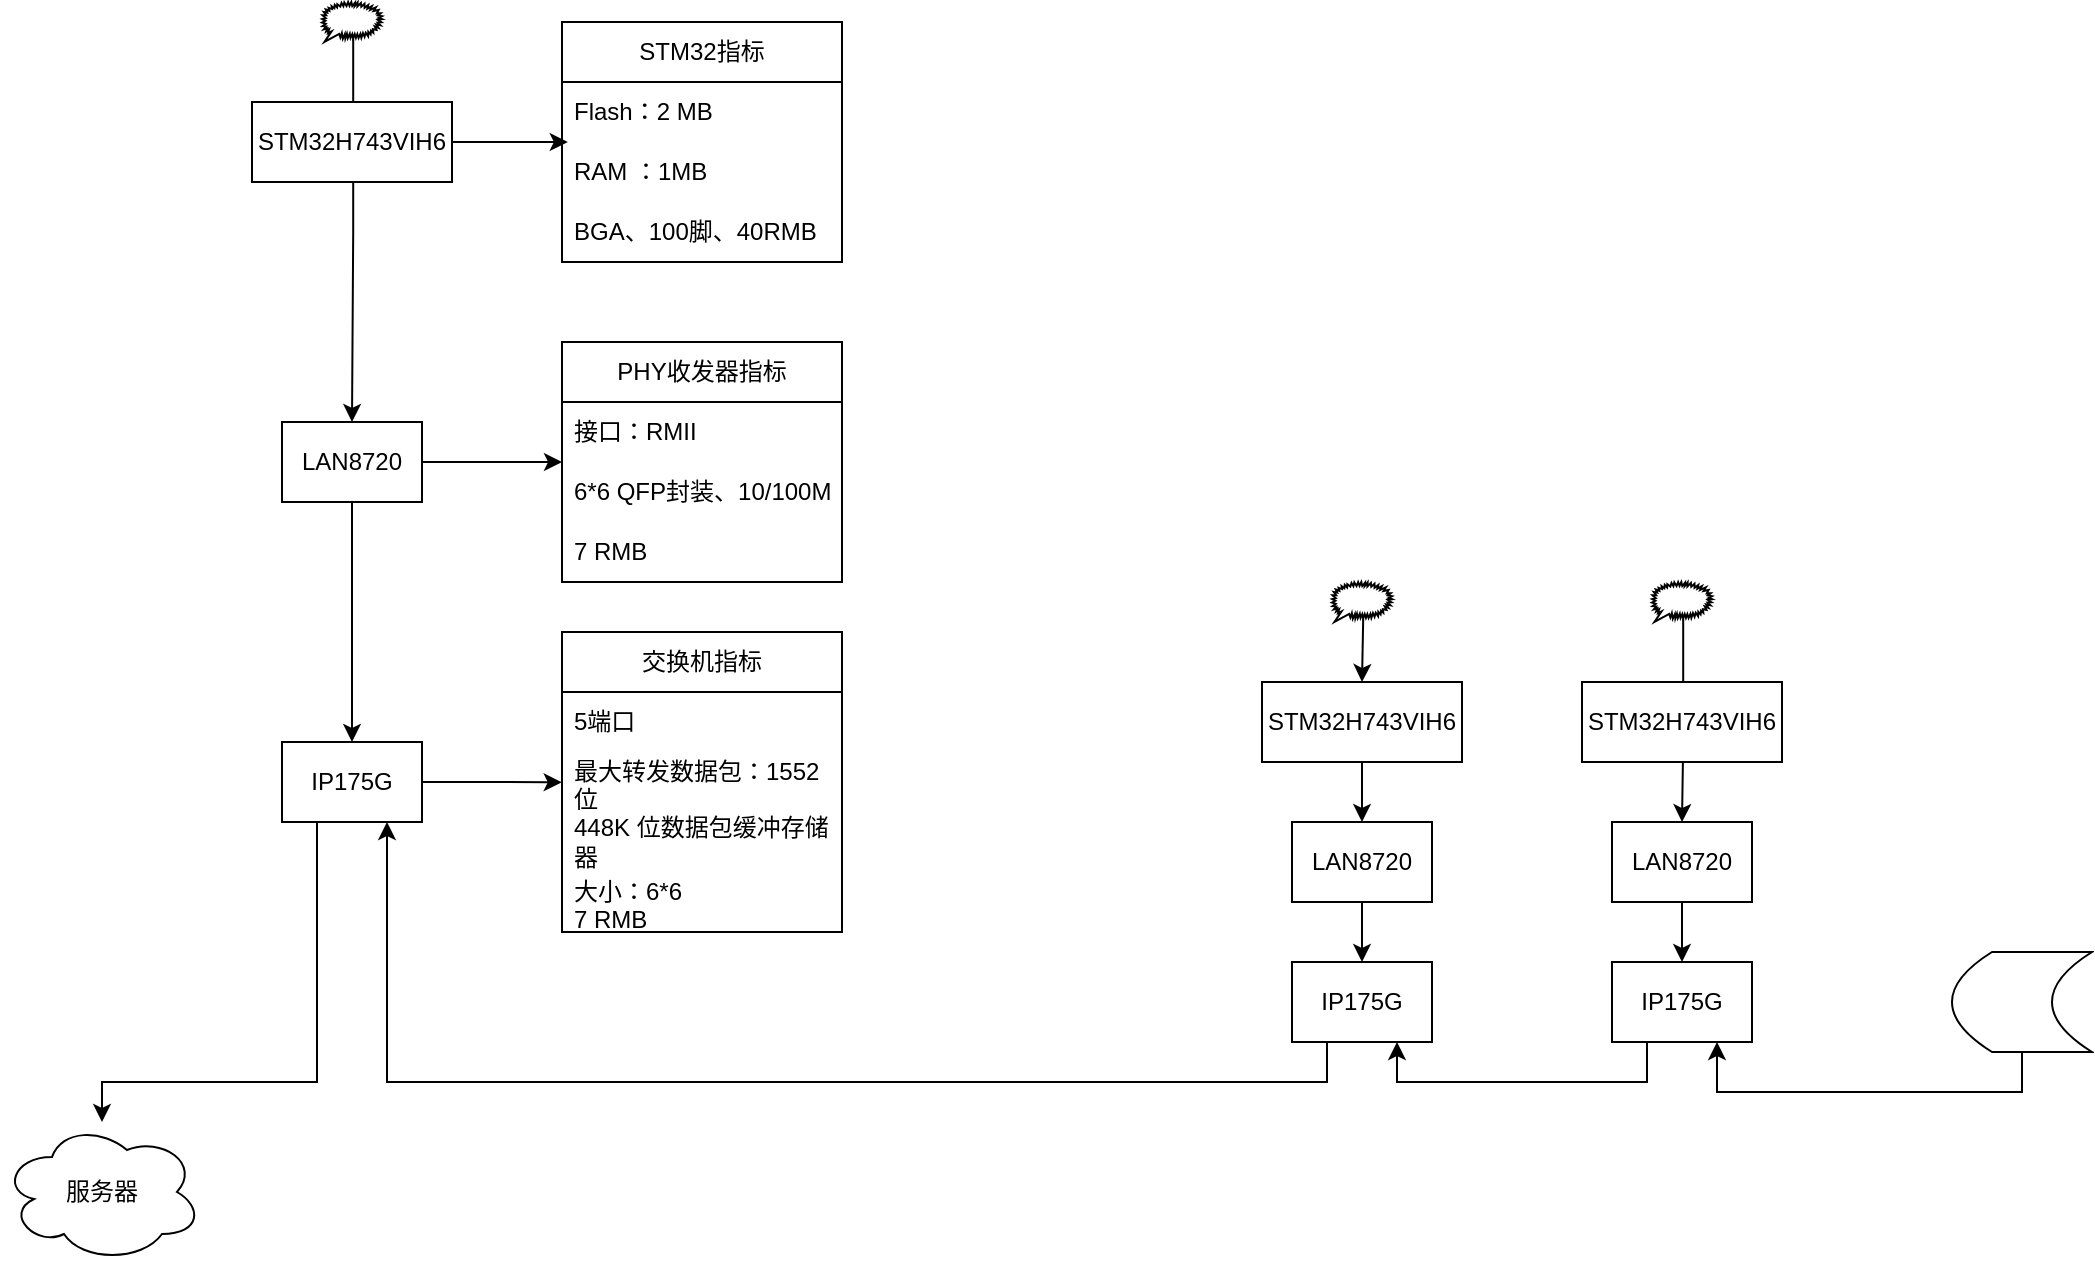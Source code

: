 <mxfile version="24.7.6">
  <diagram name="第 1 页" id="cl7ZFlmtS4yidlTYS59g">
    <mxGraphModel dx="1575" dy="3260" grid="1" gridSize="10" guides="1" tooltips="1" connect="1" arrows="1" fold="1" page="1" pageScale="1" pageWidth="1654" pageHeight="2336" math="0" shadow="0">
      <root>
        <mxCell id="0" />
        <mxCell id="1" parent="0" />
        <mxCell id="Xt1rwFlgiwMUKymajf74-21" style="edgeStyle=orthogonalEdgeStyle;rounded=0;orthogonalLoop=1;jettySize=auto;html=1;entryX=0.5;entryY=0;entryDx=0;entryDy=0;" edge="1" parent="1" source="Xt1rwFlgiwMUKymajf74-1" target="Xt1rwFlgiwMUKymajf74-3">
          <mxGeometry relative="1" as="geometry" />
        </mxCell>
        <mxCell id="Xt1rwFlgiwMUKymajf74-1" value="LAN8720" style="rounded=0;whiteSpace=wrap;html=1;" vertex="1" parent="1">
          <mxGeometry x="695" y="360" width="70" height="40" as="geometry" />
        </mxCell>
        <mxCell id="Xt1rwFlgiwMUKymajf74-26" style="edgeStyle=orthogonalEdgeStyle;rounded=0;orthogonalLoop=1;jettySize=auto;html=1;exitX=0.25;exitY=1;exitDx=0;exitDy=0;entryX=0.75;entryY=1;entryDx=0;entryDy=0;" edge="1" parent="1" source="Xt1rwFlgiwMUKymajf74-3" target="Xt1rwFlgiwMUKymajf74-8">
          <mxGeometry relative="1" as="geometry" />
        </mxCell>
        <mxCell id="Xt1rwFlgiwMUKymajf74-3" value="IP175G" style="rounded=0;whiteSpace=wrap;html=1;" vertex="1" parent="1">
          <mxGeometry x="695" y="430" width="70" height="40" as="geometry" />
        </mxCell>
        <mxCell id="Xt1rwFlgiwMUKymajf74-20" style="edgeStyle=orthogonalEdgeStyle;rounded=0;orthogonalLoop=1;jettySize=auto;html=1;entryX=0.5;entryY=0;entryDx=0;entryDy=0;" edge="1" parent="1" source="Xt1rwFlgiwMUKymajf74-7" target="Xt1rwFlgiwMUKymajf74-8">
          <mxGeometry relative="1" as="geometry" />
        </mxCell>
        <mxCell id="Xt1rwFlgiwMUKymajf74-57" style="edgeStyle=orthogonalEdgeStyle;rounded=0;orthogonalLoop=1;jettySize=auto;html=1;exitX=1;exitY=0.5;exitDx=0;exitDy=0;" edge="1" parent="1" source="Xt1rwFlgiwMUKymajf74-7">
          <mxGeometry relative="1" as="geometry">
            <mxPoint x="330" y="180" as="targetPoint" />
          </mxGeometry>
        </mxCell>
        <mxCell id="Xt1rwFlgiwMUKymajf74-7" value="LAN8720" style="rounded=0;whiteSpace=wrap;html=1;" vertex="1" parent="1">
          <mxGeometry x="190" y="160" width="70" height="40" as="geometry" />
        </mxCell>
        <mxCell id="Xt1rwFlgiwMUKymajf74-27" style="edgeStyle=orthogonalEdgeStyle;rounded=0;orthogonalLoop=1;jettySize=auto;html=1;exitX=0.25;exitY=1;exitDx=0;exitDy=0;" edge="1" parent="1" source="Xt1rwFlgiwMUKymajf74-8" target="Xt1rwFlgiwMUKymajf74-28">
          <mxGeometry relative="1" as="geometry">
            <mxPoint x="110" y="510" as="targetPoint" />
            <Array as="points">
              <mxPoint x="208" y="490" />
              <mxPoint x="100" y="490" />
            </Array>
          </mxGeometry>
        </mxCell>
        <mxCell id="Xt1rwFlgiwMUKymajf74-8" value="IP175G" style="rounded=0;whiteSpace=wrap;html=1;" vertex="1" parent="1">
          <mxGeometry x="190" y="320" width="70" height="40" as="geometry" />
        </mxCell>
        <mxCell id="Xt1rwFlgiwMUKymajf74-22" style="edgeStyle=orthogonalEdgeStyle;rounded=0;orthogonalLoop=1;jettySize=auto;html=1;entryX=0.5;entryY=0;entryDx=0;entryDy=0;" edge="1" parent="1" source="Xt1rwFlgiwMUKymajf74-9" target="Xt1rwFlgiwMUKymajf74-10">
          <mxGeometry relative="1" as="geometry" />
        </mxCell>
        <mxCell id="Xt1rwFlgiwMUKymajf74-9" value="LAN8720" style="rounded=0;whiteSpace=wrap;html=1;" vertex="1" parent="1">
          <mxGeometry x="855" y="360" width="70" height="40" as="geometry" />
        </mxCell>
        <mxCell id="Xt1rwFlgiwMUKymajf74-25" style="edgeStyle=orthogonalEdgeStyle;rounded=0;orthogonalLoop=1;jettySize=auto;html=1;exitX=0.25;exitY=1;exitDx=0;exitDy=0;entryX=0.75;entryY=1;entryDx=0;entryDy=0;" edge="1" parent="1" source="Xt1rwFlgiwMUKymajf74-10" target="Xt1rwFlgiwMUKymajf74-3">
          <mxGeometry relative="1" as="geometry" />
        </mxCell>
        <mxCell id="Xt1rwFlgiwMUKymajf74-10" value="IP175G" style="rounded=0;whiteSpace=wrap;html=1;" vertex="1" parent="1">
          <mxGeometry x="855" y="430" width="70" height="40" as="geometry" />
        </mxCell>
        <mxCell id="Xt1rwFlgiwMUKymajf74-17" style="edgeStyle=orthogonalEdgeStyle;rounded=0;orthogonalLoop=1;jettySize=auto;html=1;exitX=0.52;exitY=0.91;exitDx=0;exitDy=0;exitPerimeter=0;entryX=0.5;entryY=0;entryDx=0;entryDy=0;" edge="1" parent="1" source="Xt1rwFlgiwMUKymajf74-13" target="Xt1rwFlgiwMUKymajf74-7">
          <mxGeometry relative="1" as="geometry" />
        </mxCell>
        <mxCell id="Xt1rwFlgiwMUKymajf74-13" value="" style="whiteSpace=wrap;html=1;shape=mxgraph.basic.loud_callout" vertex="1" parent="1">
          <mxGeometry x="210" y="-50" width="30" height="20" as="geometry" />
        </mxCell>
        <mxCell id="Xt1rwFlgiwMUKymajf74-18" style="edgeStyle=orthogonalEdgeStyle;rounded=0;orthogonalLoop=1;jettySize=auto;html=1;exitX=0.52;exitY=0.91;exitDx=0;exitDy=0;exitPerimeter=0;entryX=0.5;entryY=0;entryDx=0;entryDy=0;" edge="1" parent="1" source="Xt1rwFlgiwMUKymajf74-33" target="Xt1rwFlgiwMUKymajf74-1">
          <mxGeometry relative="1" as="geometry" />
        </mxCell>
        <mxCell id="Xt1rwFlgiwMUKymajf74-14" value="" style="whiteSpace=wrap;html=1;shape=mxgraph.basic.loud_callout" vertex="1" parent="1">
          <mxGeometry x="715" y="240" width="30" height="20" as="geometry" />
        </mxCell>
        <mxCell id="Xt1rwFlgiwMUKymajf74-19" style="edgeStyle=orthogonalEdgeStyle;rounded=0;orthogonalLoop=1;jettySize=auto;html=1;exitX=0.52;exitY=0.91;exitDx=0;exitDy=0;exitPerimeter=0;entryX=0.5;entryY=0;entryDx=0;entryDy=0;" edge="1" parent="1" source="Xt1rwFlgiwMUKymajf74-15" target="Xt1rwFlgiwMUKymajf74-9">
          <mxGeometry relative="1" as="geometry">
            <Array as="points">
              <mxPoint x="891" y="320" />
            </Array>
          </mxGeometry>
        </mxCell>
        <mxCell id="Xt1rwFlgiwMUKymajf74-15" value="" style="whiteSpace=wrap;html=1;shape=mxgraph.basic.loud_callout" vertex="1" parent="1">
          <mxGeometry x="875" y="240" width="30" height="20" as="geometry" />
        </mxCell>
        <mxCell id="Xt1rwFlgiwMUKymajf74-24" style="edgeStyle=orthogonalEdgeStyle;rounded=0;orthogonalLoop=1;jettySize=auto;html=1;entryX=0.75;entryY=1;entryDx=0;entryDy=0;" edge="1" parent="1" source="Xt1rwFlgiwMUKymajf74-23" target="Xt1rwFlgiwMUKymajf74-10">
          <mxGeometry relative="1" as="geometry">
            <Array as="points">
              <mxPoint x="1060" y="495" />
              <mxPoint x="907" y="495" />
            </Array>
          </mxGeometry>
        </mxCell>
        <mxCell id="Xt1rwFlgiwMUKymajf74-23" value="" style="shape=dataStorage;whiteSpace=wrap;html=1;fixedSize=1;" vertex="1" parent="1">
          <mxGeometry x="1025" y="425" width="70" height="50" as="geometry" />
        </mxCell>
        <mxCell id="Xt1rwFlgiwMUKymajf74-28" value="服务器" style="ellipse;shape=cloud;whiteSpace=wrap;html=1;" vertex="1" parent="1">
          <mxGeometry x="50" y="510" width="100" height="70" as="geometry" />
        </mxCell>
        <mxCell id="Xt1rwFlgiwMUKymajf74-30" value="STM32H743VIH6" style="rounded=0;whiteSpace=wrap;html=1;" vertex="1" parent="1">
          <mxGeometry x="175" width="100" height="40" as="geometry" />
        </mxCell>
        <mxCell id="Xt1rwFlgiwMUKymajf74-34" value="" style="edgeStyle=orthogonalEdgeStyle;rounded=0;orthogonalLoop=1;jettySize=auto;html=1;exitX=0.52;exitY=0.91;exitDx=0;exitDy=0;exitPerimeter=0;entryX=0.5;entryY=0;entryDx=0;entryDy=0;" edge="1" parent="1" source="Xt1rwFlgiwMUKymajf74-14" target="Xt1rwFlgiwMUKymajf74-33">
          <mxGeometry relative="1" as="geometry">
            <mxPoint x="731" y="258" as="sourcePoint" />
            <mxPoint x="730" y="360" as="targetPoint" />
          </mxGeometry>
        </mxCell>
        <mxCell id="Xt1rwFlgiwMUKymajf74-33" value="STM32H743VIH6" style="rounded=0;whiteSpace=wrap;html=1;" vertex="1" parent="1">
          <mxGeometry x="680" y="290" width="100" height="40" as="geometry" />
        </mxCell>
        <mxCell id="Xt1rwFlgiwMUKymajf74-35" value="STM32H743VIH6" style="rounded=0;whiteSpace=wrap;html=1;" vertex="1" parent="1">
          <mxGeometry x="840" y="290" width="100" height="40" as="geometry" />
        </mxCell>
        <mxCell id="Xt1rwFlgiwMUKymajf74-39" value="交换机指标" style="swimlane;fontStyle=0;childLayout=stackLayout;horizontal=1;startSize=30;horizontalStack=0;resizeParent=1;resizeParentMax=0;resizeLast=0;collapsible=1;marginBottom=0;whiteSpace=wrap;html=1;" vertex="1" parent="1">
          <mxGeometry x="330" y="265" width="140" height="150" as="geometry" />
        </mxCell>
        <mxCell id="Xt1rwFlgiwMUKymajf74-40" value="5端口" style="text;strokeColor=none;fillColor=none;align=left;verticalAlign=middle;spacingLeft=4;spacingRight=4;overflow=hidden;points=[[0,0.5],[1,0.5]];portConstraint=eastwest;rotatable=0;whiteSpace=wrap;html=1;" vertex="1" parent="Xt1rwFlgiwMUKymajf74-39">
          <mxGeometry y="30" width="140" height="30" as="geometry" />
        </mxCell>
        <mxCell id="Xt1rwFlgiwMUKymajf74-41" value="最大转发数据包：1552 位&lt;br&gt;448K 位数据包缓冲存储器 " style="text;strokeColor=none;fillColor=none;align=left;verticalAlign=middle;spacingLeft=4;spacingRight=4;overflow=hidden;points=[[0,0.5],[1,0.5]];portConstraint=eastwest;rotatable=0;whiteSpace=wrap;html=1;" vertex="1" parent="Xt1rwFlgiwMUKymajf74-39">
          <mxGeometry y="60" width="140" height="60" as="geometry" />
        </mxCell>
        <mxCell id="Xt1rwFlgiwMUKymajf74-42" value="大小：6*6&lt;br&gt;7 RMB" style="text;strokeColor=none;fillColor=none;align=left;verticalAlign=middle;spacingLeft=4;spacingRight=4;overflow=hidden;points=[[0,0.5],[1,0.5]];portConstraint=eastwest;rotatable=0;whiteSpace=wrap;html=1;" vertex="1" parent="Xt1rwFlgiwMUKymajf74-39">
          <mxGeometry y="120" width="140" height="30" as="geometry" />
        </mxCell>
        <mxCell id="Xt1rwFlgiwMUKymajf74-44" value="PHY收发器指标" style="swimlane;fontStyle=0;childLayout=stackLayout;horizontal=1;startSize=30;horizontalStack=0;resizeParent=1;resizeParentMax=0;resizeLast=0;collapsible=1;marginBottom=0;whiteSpace=wrap;html=1;" vertex="1" parent="1">
          <mxGeometry x="330" y="120" width="140" height="120" as="geometry" />
        </mxCell>
        <mxCell id="Xt1rwFlgiwMUKymajf74-45" value="接口：RMII" style="text;strokeColor=none;fillColor=none;align=left;verticalAlign=middle;spacingLeft=4;spacingRight=4;overflow=hidden;points=[[0,0.5],[1,0.5]];portConstraint=eastwest;rotatable=0;whiteSpace=wrap;html=1;" vertex="1" parent="Xt1rwFlgiwMUKymajf74-44">
          <mxGeometry y="30" width="140" height="30" as="geometry" />
        </mxCell>
        <mxCell id="Xt1rwFlgiwMUKymajf74-46" value="6*6 QFP封装、10/100M" style="text;strokeColor=none;fillColor=none;align=left;verticalAlign=middle;spacingLeft=4;spacingRight=4;overflow=hidden;points=[[0,0.5],[1,0.5]];portConstraint=eastwest;rotatable=0;whiteSpace=wrap;html=1;" vertex="1" parent="Xt1rwFlgiwMUKymajf74-44">
          <mxGeometry y="60" width="140" height="30" as="geometry" />
        </mxCell>
        <mxCell id="Xt1rwFlgiwMUKymajf74-47" value="7 RMB" style="text;strokeColor=none;fillColor=none;align=left;verticalAlign=middle;spacingLeft=4;spacingRight=4;overflow=hidden;points=[[0,0.5],[1,0.5]];portConstraint=eastwest;rotatable=0;whiteSpace=wrap;html=1;" vertex="1" parent="Xt1rwFlgiwMUKymajf74-44">
          <mxGeometry y="90" width="140" height="30" as="geometry" />
        </mxCell>
        <mxCell id="Xt1rwFlgiwMUKymajf74-48" value="STM32指标" style="swimlane;fontStyle=0;childLayout=stackLayout;horizontal=1;startSize=30;horizontalStack=0;resizeParent=1;resizeParentMax=0;resizeLast=0;collapsible=1;marginBottom=0;whiteSpace=wrap;html=1;" vertex="1" parent="1">
          <mxGeometry x="330" y="-40" width="140" height="120" as="geometry">
            <mxRectangle x="330" y="-240" width="60" height="30" as="alternateBounds" />
          </mxGeometry>
        </mxCell>
        <mxCell id="Xt1rwFlgiwMUKymajf74-49" value="Flash：2 MB" style="text;strokeColor=none;fillColor=none;align=left;verticalAlign=middle;spacingLeft=4;spacingRight=4;overflow=hidden;points=[[0,0.5],[1,0.5]];portConstraint=eastwest;rotatable=0;whiteSpace=wrap;html=1;" vertex="1" parent="Xt1rwFlgiwMUKymajf74-48">
          <mxGeometry y="30" width="140" height="30" as="geometry" />
        </mxCell>
        <mxCell id="Xt1rwFlgiwMUKymajf74-50" value="RAM ：1MB" style="text;strokeColor=none;fillColor=none;align=left;verticalAlign=middle;spacingLeft=4;spacingRight=4;overflow=hidden;points=[[0,0.5],[1,0.5]];portConstraint=eastwest;rotatable=0;whiteSpace=wrap;html=1;" vertex="1" parent="Xt1rwFlgiwMUKymajf74-48">
          <mxGeometry y="60" width="140" height="30" as="geometry" />
        </mxCell>
        <mxCell id="Xt1rwFlgiwMUKymajf74-51" value="BGA、100脚、40RMB" style="text;strokeColor=none;fillColor=none;align=left;verticalAlign=middle;spacingLeft=4;spacingRight=4;overflow=hidden;points=[[0,0.5],[1,0.5]];portConstraint=eastwest;rotatable=0;whiteSpace=wrap;html=1;" vertex="1" parent="Xt1rwFlgiwMUKymajf74-48">
          <mxGeometry y="90" width="140" height="30" as="geometry" />
        </mxCell>
        <mxCell id="Xt1rwFlgiwMUKymajf74-56" style="edgeStyle=orthogonalEdgeStyle;rounded=0;orthogonalLoop=1;jettySize=auto;html=1;exitX=1;exitY=0.5;exitDx=0;exitDy=0;entryX=0.021;entryY=0.033;entryDx=0;entryDy=0;entryPerimeter=0;" edge="1" parent="1" source="Xt1rwFlgiwMUKymajf74-30" target="Xt1rwFlgiwMUKymajf74-50">
          <mxGeometry relative="1" as="geometry">
            <Array as="points">
              <mxPoint x="333" y="20" />
            </Array>
          </mxGeometry>
        </mxCell>
        <mxCell id="Xt1rwFlgiwMUKymajf74-59" style="edgeStyle=orthogonalEdgeStyle;rounded=0;orthogonalLoop=1;jettySize=auto;html=1;entryX=-0.001;entryY=0.252;entryDx=0;entryDy=0;entryPerimeter=0;" edge="1" parent="1" source="Xt1rwFlgiwMUKymajf74-8" target="Xt1rwFlgiwMUKymajf74-41">
          <mxGeometry relative="1" as="geometry" />
        </mxCell>
      </root>
    </mxGraphModel>
  </diagram>
</mxfile>
